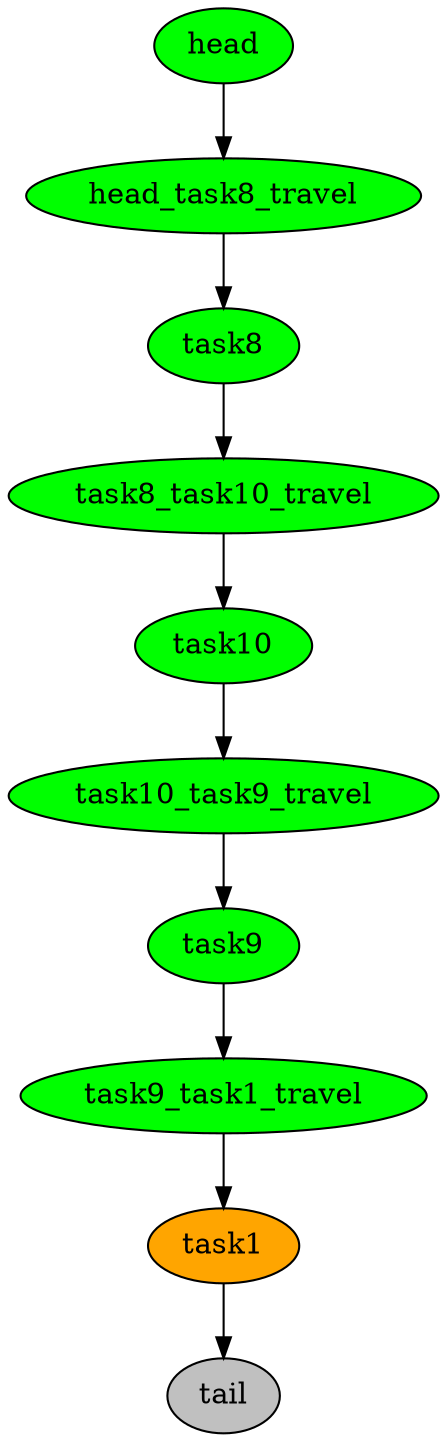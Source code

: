 digraph timeline {
head[label="head",style=filled,fillcolor=green,fontcolor=black];
head_task8_travel[label="head_task8_travel",style=filled,fillcolor=green,fontcolor=black];
task8[label="task8",style=filled,fillcolor=green,fontcolor=black];
task8_task10_travel[label="task8_task10_travel",style=filled,fillcolor=green,fontcolor=black];
task10[label="task10",style=filled,fillcolor=green,fontcolor=black];
task10_task9_travel[label="task10_task9_travel",style=filled,fillcolor=green,fontcolor=black];
task9[label="task9",style=filled,fillcolor=green,fontcolor=black];
task9_task1_travel[label="task9_task1_travel",style=filled,fillcolor=green,fontcolor=black];
task1[label="task1",style=filled,fillcolor=orange,fontcolor=black];
tail[label="tail",style=filled,fillcolor=gray,fontcolor=black];
"head"->"head_task8_travel"[color=black];
"head_task8_travel"->"task8"[color=black];
"task8"->"task8_task10_travel"[color=black];
"task8_task10_travel"->"task10"[color=black];
"task10"->"task10_task9_travel"[color=black];
"task10_task9_travel"->"task9"[color=black];
"task9"->"task9_task1_travel"[color=black];
"task9_task1_travel"->"task1"[color=black];
"task1"->"tail"[color=black];
}
